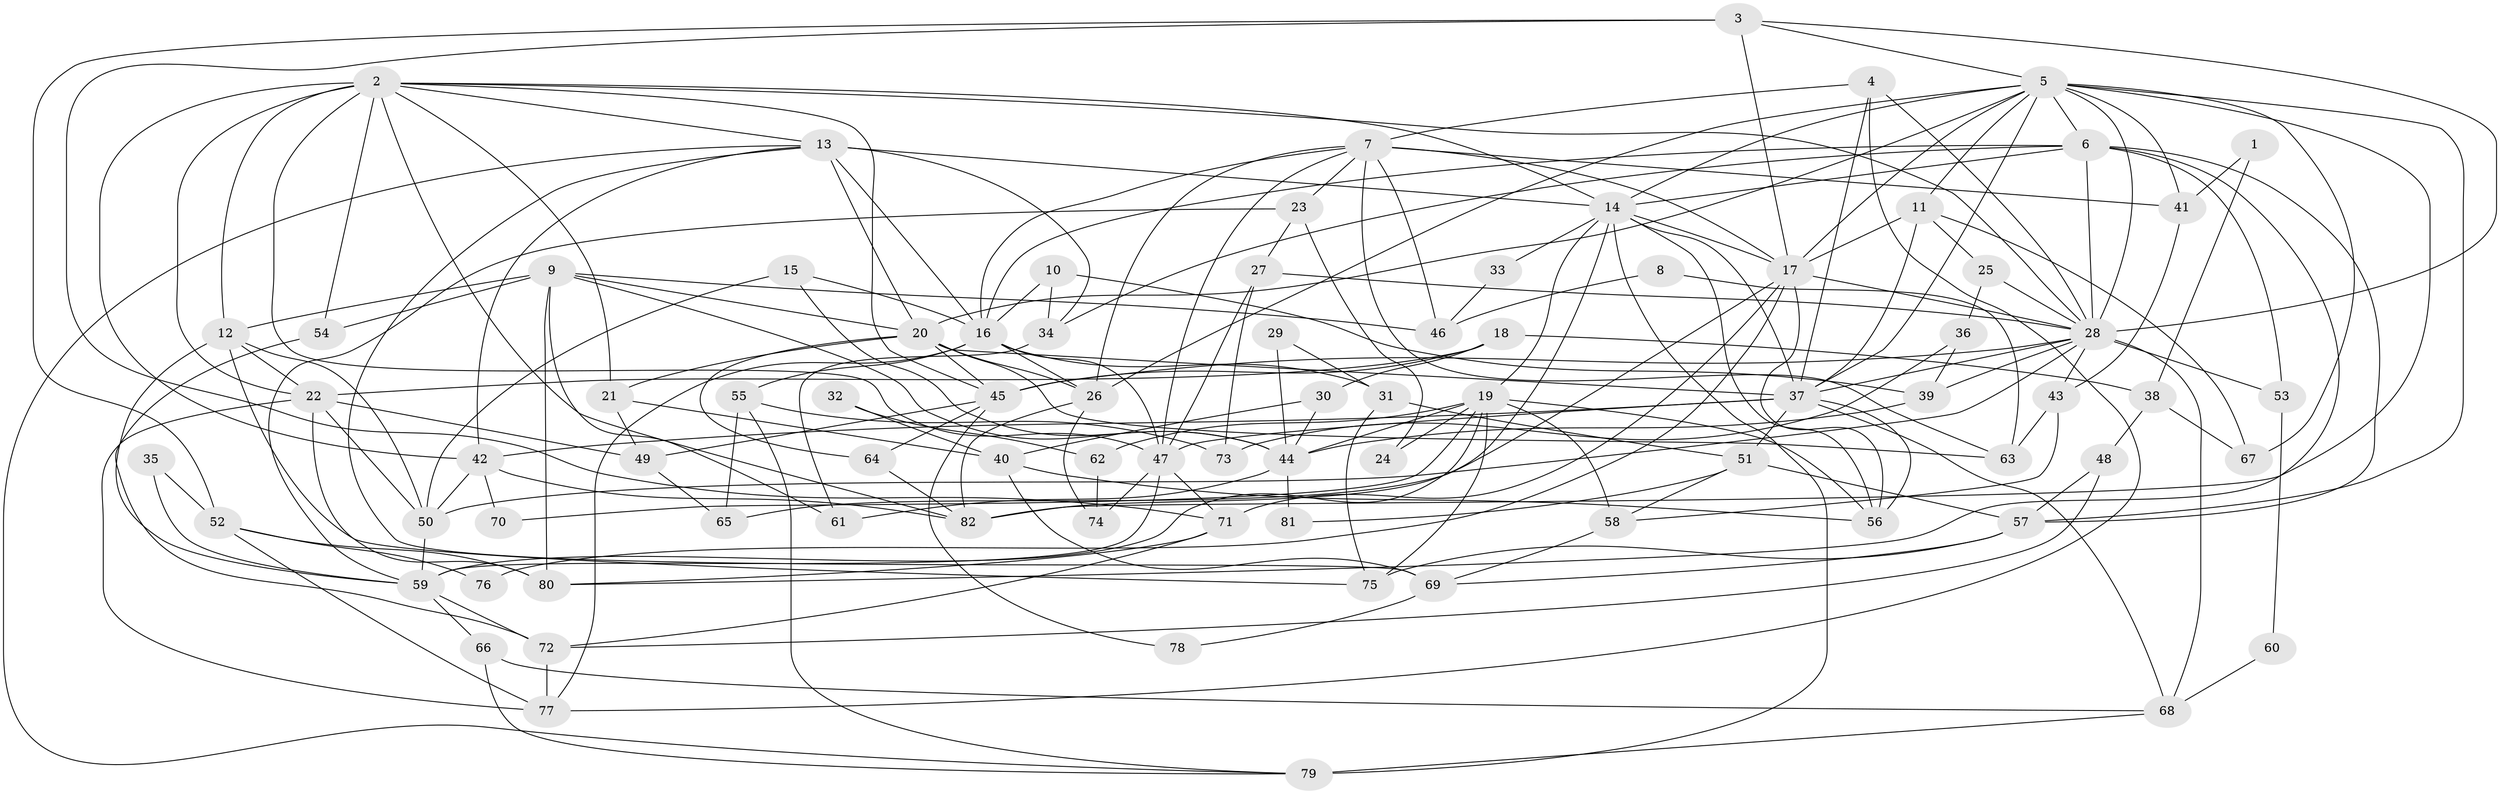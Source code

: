 // original degree distribution, {2: 0.17647058823529413, 4: 0.25, 3: 0.22794117647058823, 5: 0.19117647058823528, 8: 0.014705882352941176, 7: 0.029411764705882353, 6: 0.10294117647058823, 9: 0.007352941176470588}
// Generated by graph-tools (version 1.1) at 2025/51/03/04/25 22:51:01]
// undirected, 82 vertices, 205 edges
graph export_dot {
  node [color=gray90,style=filled];
  1;
  2;
  3;
  4;
  5;
  6;
  7;
  8;
  9;
  10;
  11;
  12;
  13;
  14;
  15;
  16;
  17;
  18;
  19;
  20;
  21;
  22;
  23;
  24;
  25;
  26;
  27;
  28;
  29;
  30;
  31;
  32;
  33;
  34;
  35;
  36;
  37;
  38;
  39;
  40;
  41;
  42;
  43;
  44;
  45;
  46;
  47;
  48;
  49;
  50;
  51;
  52;
  53;
  54;
  55;
  56;
  57;
  58;
  59;
  60;
  61;
  62;
  63;
  64;
  65;
  66;
  67;
  68;
  69;
  70;
  71;
  72;
  73;
  74;
  75;
  76;
  77;
  78;
  79;
  80;
  81;
  82;
  1 -- 38 [weight=1.0];
  1 -- 41 [weight=1.0];
  2 -- 12 [weight=1.0];
  2 -- 13 [weight=1.0];
  2 -- 14 [weight=1.0];
  2 -- 21 [weight=1.0];
  2 -- 22 [weight=1.0];
  2 -- 28 [weight=1.0];
  2 -- 42 [weight=1.0];
  2 -- 45 [weight=1.0];
  2 -- 47 [weight=2.0];
  2 -- 54 [weight=1.0];
  2 -- 82 [weight=1.0];
  3 -- 5 [weight=1.0];
  3 -- 17 [weight=1.0];
  3 -- 28 [weight=1.0];
  3 -- 52 [weight=1.0];
  3 -- 71 [weight=1.0];
  4 -- 7 [weight=1.0];
  4 -- 28 [weight=1.0];
  4 -- 37 [weight=1.0];
  4 -- 77 [weight=1.0];
  5 -- 6 [weight=1.0];
  5 -- 11 [weight=1.0];
  5 -- 14 [weight=1.0];
  5 -- 17 [weight=1.0];
  5 -- 20 [weight=1.0];
  5 -- 26 [weight=1.0];
  5 -- 28 [weight=2.0];
  5 -- 37 [weight=1.0];
  5 -- 41 [weight=1.0];
  5 -- 57 [weight=1.0];
  5 -- 67 [weight=1.0];
  5 -- 82 [weight=1.0];
  6 -- 14 [weight=1.0];
  6 -- 16 [weight=1.0];
  6 -- 28 [weight=1.0];
  6 -- 34 [weight=1.0];
  6 -- 53 [weight=1.0];
  6 -- 57 [weight=1.0];
  6 -- 80 [weight=1.0];
  7 -- 16 [weight=2.0];
  7 -- 17 [weight=1.0];
  7 -- 23 [weight=1.0];
  7 -- 26 [weight=1.0];
  7 -- 41 [weight=1.0];
  7 -- 46 [weight=1.0];
  7 -- 47 [weight=1.0];
  7 -- 63 [weight=2.0];
  8 -- 46 [weight=1.0];
  8 -- 63 [weight=1.0];
  9 -- 12 [weight=1.0];
  9 -- 20 [weight=1.0];
  9 -- 44 [weight=2.0];
  9 -- 46 [weight=1.0];
  9 -- 54 [weight=1.0];
  9 -- 61 [weight=1.0];
  9 -- 80 [weight=1.0];
  10 -- 16 [weight=1.0];
  10 -- 34 [weight=1.0];
  10 -- 39 [weight=1.0];
  11 -- 17 [weight=1.0];
  11 -- 25 [weight=1.0];
  11 -- 37 [weight=1.0];
  11 -- 67 [weight=1.0];
  12 -- 22 [weight=1.0];
  12 -- 50 [weight=1.0];
  12 -- 59 [weight=1.0];
  12 -- 75 [weight=1.0];
  13 -- 14 [weight=1.0];
  13 -- 16 [weight=1.0];
  13 -- 20 [weight=3.0];
  13 -- 34 [weight=1.0];
  13 -- 42 [weight=1.0];
  13 -- 69 [weight=1.0];
  13 -- 79 [weight=1.0];
  14 -- 17 [weight=2.0];
  14 -- 19 [weight=1.0];
  14 -- 33 [weight=1.0];
  14 -- 37 [weight=1.0];
  14 -- 56 [weight=1.0];
  14 -- 79 [weight=2.0];
  14 -- 82 [weight=1.0];
  15 -- 16 [weight=1.0];
  15 -- 44 [weight=1.0];
  15 -- 50 [weight=1.0];
  16 -- 26 [weight=1.0];
  16 -- 31 [weight=1.0];
  16 -- 47 [weight=2.0];
  16 -- 55 [weight=1.0];
  16 -- 77 [weight=1.0];
  17 -- 28 [weight=1.0];
  17 -- 56 [weight=1.0];
  17 -- 65 [weight=1.0];
  17 -- 71 [weight=1.0];
  17 -- 76 [weight=1.0];
  18 -- 22 [weight=1.0];
  18 -- 30 [weight=1.0];
  18 -- 38 [weight=1.0];
  18 -- 45 [weight=1.0];
  19 -- 24 [weight=1.0];
  19 -- 44 [weight=1.0];
  19 -- 56 [weight=1.0];
  19 -- 58 [weight=2.0];
  19 -- 59 [weight=1.0];
  19 -- 62 [weight=1.0];
  19 -- 70 [weight=1.0];
  19 -- 75 [weight=1.0];
  20 -- 21 [weight=1.0];
  20 -- 26 [weight=1.0];
  20 -- 37 [weight=1.0];
  20 -- 45 [weight=1.0];
  20 -- 63 [weight=1.0];
  20 -- 64 [weight=1.0];
  21 -- 40 [weight=1.0];
  21 -- 49 [weight=1.0];
  22 -- 49 [weight=1.0];
  22 -- 50 [weight=1.0];
  22 -- 77 [weight=1.0];
  22 -- 80 [weight=1.0];
  23 -- 24 [weight=1.0];
  23 -- 27 [weight=1.0];
  23 -- 59 [weight=1.0];
  25 -- 28 [weight=1.0];
  25 -- 36 [weight=1.0];
  26 -- 74 [weight=1.0];
  26 -- 82 [weight=1.0];
  27 -- 28 [weight=1.0];
  27 -- 47 [weight=1.0];
  27 -- 73 [weight=1.0];
  28 -- 37 [weight=2.0];
  28 -- 39 [weight=1.0];
  28 -- 43 [weight=1.0];
  28 -- 45 [weight=1.0];
  28 -- 50 [weight=1.0];
  28 -- 53 [weight=1.0];
  28 -- 68 [weight=1.0];
  29 -- 31 [weight=1.0];
  29 -- 44 [weight=1.0];
  30 -- 40 [weight=1.0];
  30 -- 44 [weight=1.0];
  31 -- 51 [weight=1.0];
  31 -- 75 [weight=1.0];
  32 -- 40 [weight=1.0];
  32 -- 62 [weight=1.0];
  33 -- 46 [weight=1.0];
  34 -- 61 [weight=1.0];
  35 -- 52 [weight=1.0];
  35 -- 59 [weight=1.0];
  36 -- 39 [weight=1.0];
  36 -- 73 [weight=1.0];
  37 -- 42 [weight=1.0];
  37 -- 47 [weight=1.0];
  37 -- 51 [weight=1.0];
  37 -- 56 [weight=1.0];
  37 -- 68 [weight=1.0];
  38 -- 48 [weight=1.0];
  38 -- 67 [weight=1.0];
  39 -- 44 [weight=1.0];
  40 -- 56 [weight=1.0];
  40 -- 69 [weight=1.0];
  41 -- 43 [weight=1.0];
  42 -- 50 [weight=1.0];
  42 -- 70 [weight=1.0];
  42 -- 82 [weight=1.0];
  43 -- 58 [weight=1.0];
  43 -- 63 [weight=1.0];
  44 -- 61 [weight=1.0];
  44 -- 81 [weight=1.0];
  45 -- 49 [weight=1.0];
  45 -- 64 [weight=1.0];
  45 -- 78 [weight=1.0];
  47 -- 59 [weight=1.0];
  47 -- 71 [weight=1.0];
  47 -- 74 [weight=1.0];
  48 -- 57 [weight=1.0];
  48 -- 72 [weight=1.0];
  49 -- 65 [weight=1.0];
  50 -- 59 [weight=1.0];
  51 -- 57 [weight=1.0];
  51 -- 58 [weight=1.0];
  51 -- 81 [weight=1.0];
  52 -- 76 [weight=1.0];
  52 -- 77 [weight=1.0];
  52 -- 80 [weight=1.0];
  53 -- 60 [weight=1.0];
  54 -- 72 [weight=1.0];
  55 -- 65 [weight=1.0];
  55 -- 73 [weight=1.0];
  55 -- 79 [weight=1.0];
  57 -- 69 [weight=1.0];
  57 -- 75 [weight=1.0];
  58 -- 69 [weight=1.0];
  59 -- 66 [weight=1.0];
  59 -- 72 [weight=1.0];
  60 -- 68 [weight=1.0];
  62 -- 74 [weight=1.0];
  64 -- 82 [weight=1.0];
  66 -- 68 [weight=1.0];
  66 -- 79 [weight=1.0];
  68 -- 79 [weight=1.0];
  69 -- 78 [weight=1.0];
  71 -- 72 [weight=1.0];
  71 -- 80 [weight=1.0];
  72 -- 77 [weight=1.0];
}
